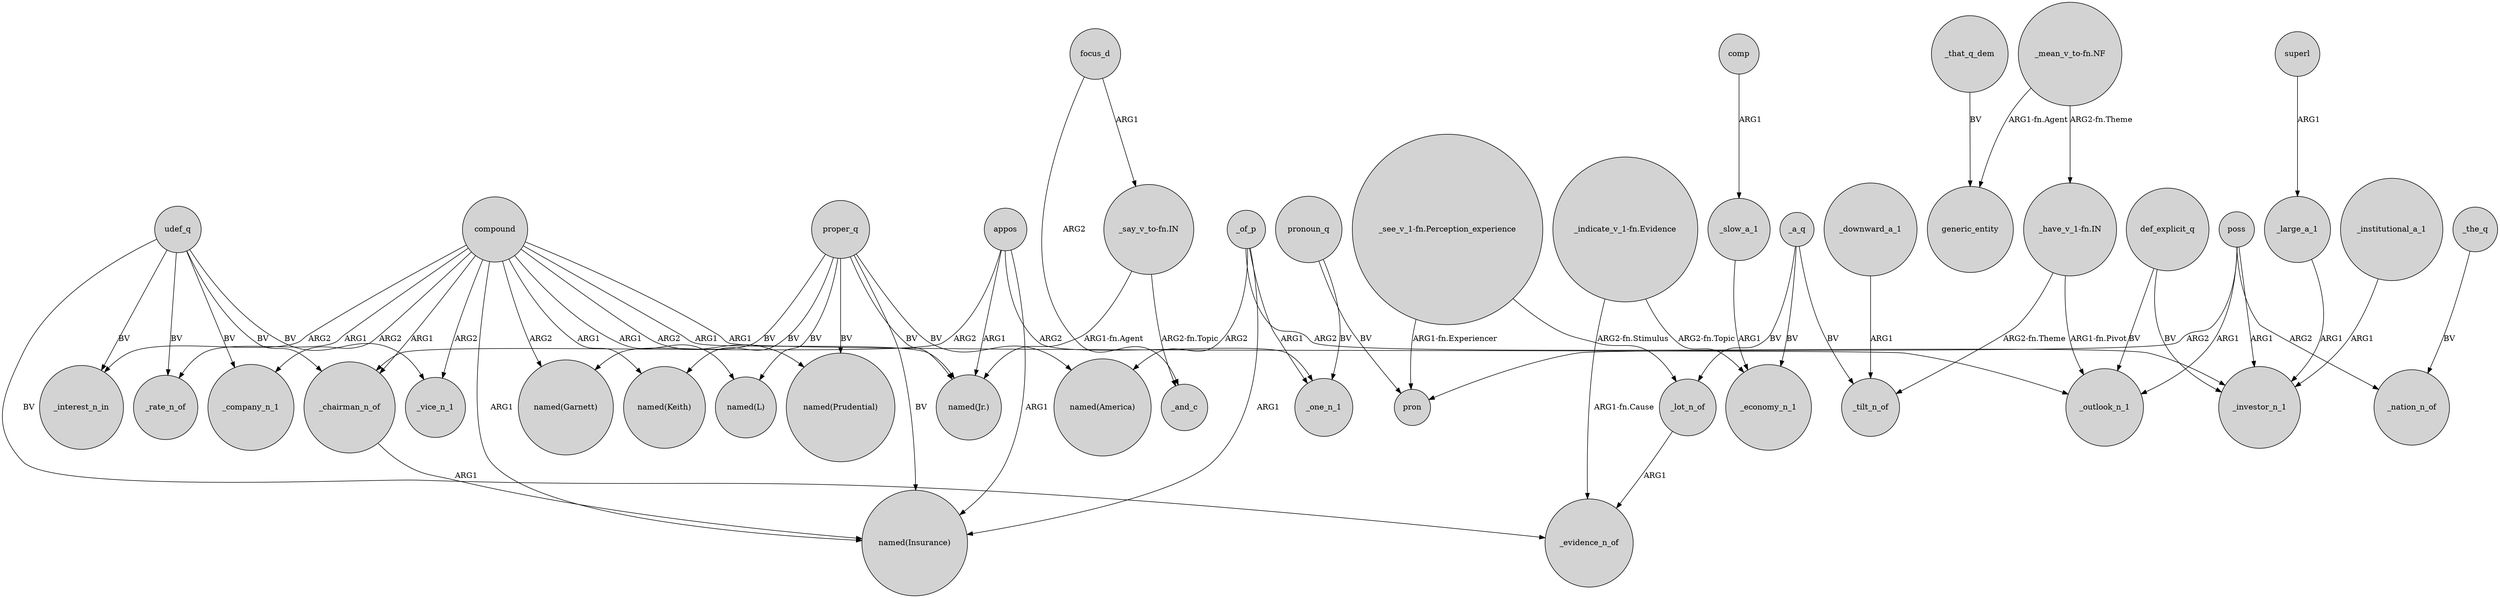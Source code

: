digraph {
	node [shape=circle style=filled]
	_a_q -> _lot_n_of [label=BV]
	_downward_a_1 -> _tilt_n_of [label=ARG1]
	superl -> _large_a_1 [label=ARG1]
	compound -> _vice_n_1 [label=ARG2]
	_of_p -> "named(Insurance)" [label=ARG1]
	"_mean_v_to-fn.NF" -> generic_entity [label="ARG1-fn.Agent"]
	"_see_v_1-fn.Perception_experience" -> pron [label="ARG1-fn.Experiencer"]
	appos -> "named(Jr.)" [label=ARG1]
	proper_q -> "named(L)" [label=BV]
	poss -> pron [label=ARG2]
	compound -> _chairman_n_of [label=ARG1]
	appos -> _one_n_1 [label=ARG2]
	_that_q_dem -> generic_entity [label=BV]
	_chairman_n_of -> "named(Insurance)" [label=ARG1]
	compound -> _outlook_n_1 [label=ARG1]
	compound -> _company_n_1 [label=ARG2]
	compound -> _rate_n_of [label=ARG1]
	udef_q -> _evidence_n_of [label=BV]
	compound -> "named(Jr.)" [label=ARG1]
	udef_q -> _rate_n_of [label=BV]
	"_have_v_1-fn.IN" -> _outlook_n_1 [label="ARG1-fn.Pivot"]
	udef_q -> _interest_n_in [label=BV]
	compound -> "named(L)" [label=ARG1]
	_of_p -> "named(America)" [label=ARG2]
	compound -> "named(Prudential)" [label=ARG2]
	_of_p -> _one_n_1 [label=ARG1]
	compound -> "named(Keith)" [label=ARG1]
	udef_q -> _vice_n_1 [label=BV]
	_a_q -> _economy_n_1 [label=BV]
	focus_d -> _and_c [label=ARG2]
	compound -> _interest_n_in [label=ARG2]
	udef_q -> _chairman_n_of [label=BV]
	proper_q -> "named(Garnett)" [label=BV]
	pronoun_q -> pron [label=BV]
	"_say_v_to-fn.IN" -> "named(Jr.)" [label="ARG1-fn.Agent"]
	_of_p -> _investor_n_1 [label=ARG2]
	poss -> _investor_n_1 [label=ARG1]
	appos -> _chairman_n_of [label=ARG2]
	proper_q -> "named(Jr.)" [label=BV]
	"_see_v_1-fn.Perception_experience" -> _lot_n_of [label="ARG2-fn.Stimulus"]
	"_mean_v_to-fn.NF" -> "_have_v_1-fn.IN" [label="ARG2-fn.Theme"]
	compound -> "named(Garnett)" [label=ARG2]
	proper_q -> "named(Prudential)" [label=BV]
	_the_q -> _nation_n_of [label=BV]
	_institutional_a_1 -> _investor_n_1 [label=ARG1]
	"_say_v_to-fn.IN" -> _and_c [label="ARG2-fn.Topic"]
	_a_q -> _tilt_n_of [label=BV]
	comp -> _slow_a_1 [label=ARG1]
	_slow_a_1 -> _economy_n_1 [label=ARG1]
	poss -> _nation_n_of [label=ARG2]
	pronoun_q -> _one_n_1 [label=BV]
	proper_q -> "named(Insurance)" [label=BV]
	def_explicit_q -> _investor_n_1 [label=BV]
	proper_q -> "named(Keith)" [label=BV]
	_lot_n_of -> _evidence_n_of [label=ARG1]
	"_indicate_v_1-fn.Evidence" -> _economy_n_1 [label="ARG2-fn.Topic"]
	def_explicit_q -> _outlook_n_1 [label=BV]
	compound -> "named(Insurance)" [label=ARG1]
	appos -> "named(Insurance)" [label=ARG1]
	proper_q -> "named(America)" [label=BV]
	_large_a_1 -> _investor_n_1 [label=ARG1]
	"_have_v_1-fn.IN" -> _tilt_n_of [label="ARG2-fn.Theme"]
	poss -> _outlook_n_1 [label=ARG1]
	"_indicate_v_1-fn.Evidence" -> _evidence_n_of [label="ARG1-fn.Cause"]
	udef_q -> _company_n_1 [label=BV]
	focus_d -> "_say_v_to-fn.IN" [label=ARG1]
}
